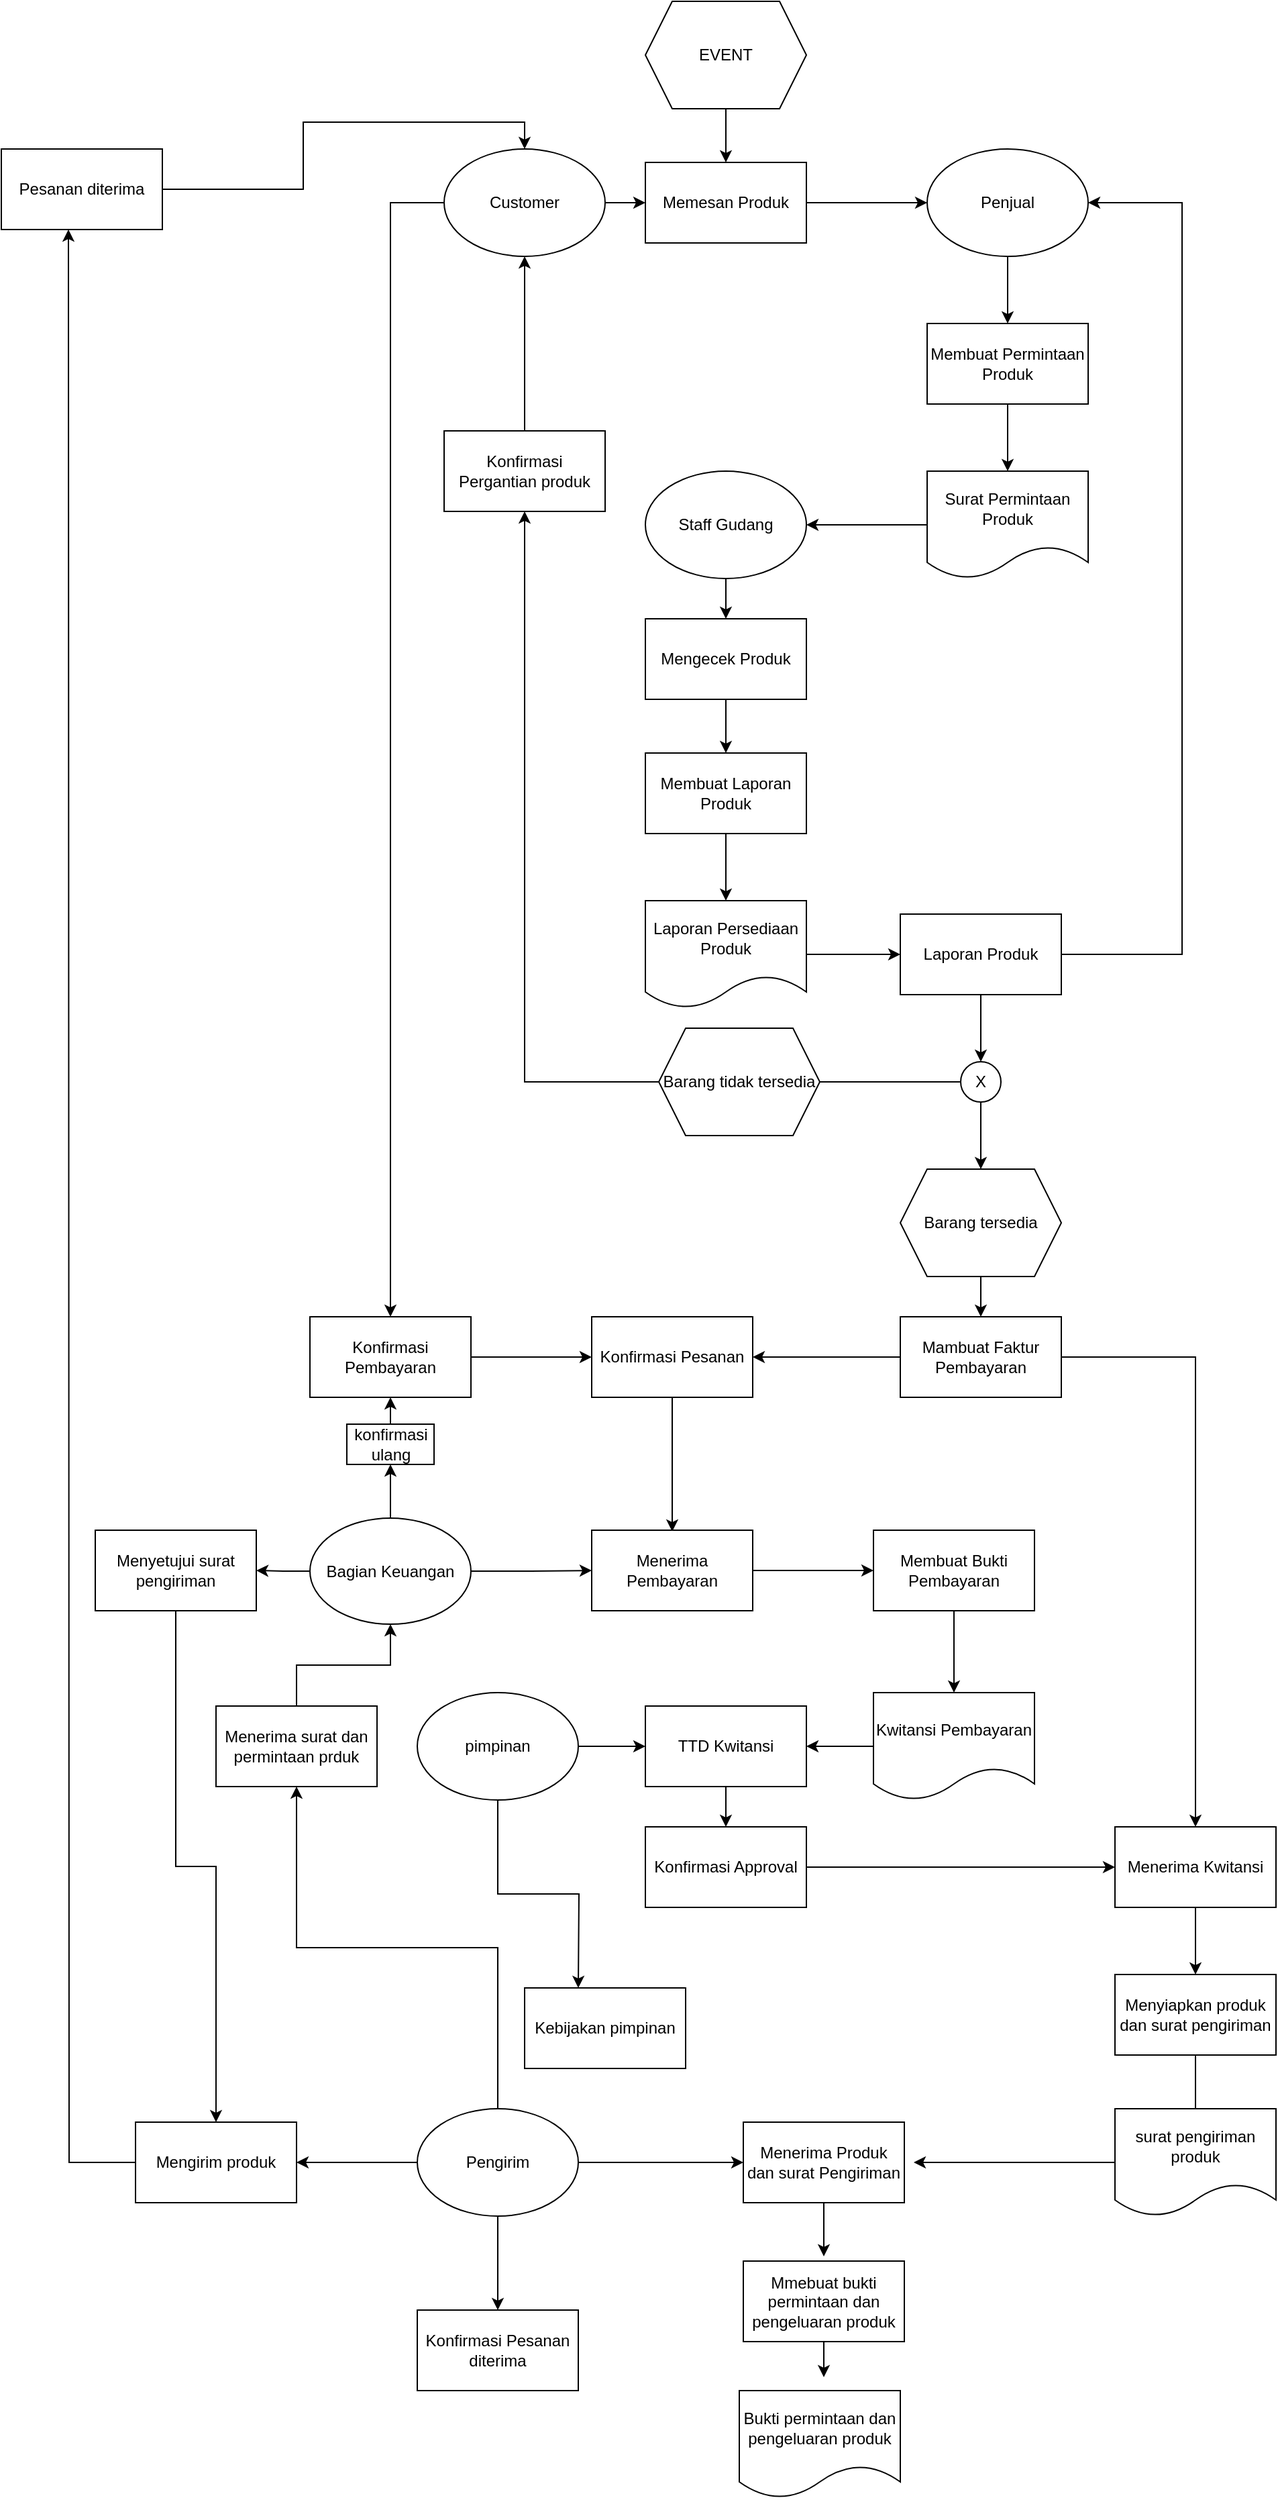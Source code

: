 <mxfile version="21.1.5" type="github">
  <diagram name="Halaman-1" id="Ywr9QHLUBhNiAVQOPzEp">
    <mxGraphModel dx="1927" dy="494" grid="1" gridSize="10" guides="1" tooltips="1" connect="1" arrows="1" fold="1" page="1" pageScale="1" pageWidth="827" pageHeight="1169" math="0" shadow="0">
      <root>
        <mxCell id="0" />
        <mxCell id="1" parent="0" />
        <mxCell id="Z0jCqyN2fE5lK8tI6crm-2" value="EVENT" style="shape=hexagon;perimeter=hexagonPerimeter2;whiteSpace=wrap;html=1;fixedSize=1;" vertex="1" parent="1">
          <mxGeometry x="340" y="40" width="120" height="80" as="geometry" />
        </mxCell>
        <mxCell id="Z0jCqyN2fE5lK8tI6crm-3" value="" style="endArrow=classic;html=1;rounded=0;" edge="1" parent="1">
          <mxGeometry width="50" height="50" relative="1" as="geometry">
            <mxPoint x="400" y="120" as="sourcePoint" />
            <mxPoint x="400" y="160" as="targetPoint" />
          </mxGeometry>
        </mxCell>
        <mxCell id="Z0jCqyN2fE5lK8tI6crm-8" style="edgeStyle=orthogonalEdgeStyle;rounded=0;orthogonalLoop=1;jettySize=auto;html=1;" edge="1" parent="1" source="Z0jCqyN2fE5lK8tI6crm-4">
          <mxGeometry relative="1" as="geometry">
            <mxPoint x="550" y="190" as="targetPoint" />
          </mxGeometry>
        </mxCell>
        <mxCell id="Z0jCqyN2fE5lK8tI6crm-4" value="Memesan Produk" style="rounded=0;whiteSpace=wrap;html=1;" vertex="1" parent="1">
          <mxGeometry x="340" y="160" width="120" height="60" as="geometry" />
        </mxCell>
        <mxCell id="Z0jCqyN2fE5lK8tI6crm-6" style="edgeStyle=orthogonalEdgeStyle;rounded=0;orthogonalLoop=1;jettySize=auto;html=1;entryX=0;entryY=0.5;entryDx=0;entryDy=0;" edge="1" parent="1" source="Z0jCqyN2fE5lK8tI6crm-5" target="Z0jCqyN2fE5lK8tI6crm-4">
          <mxGeometry relative="1" as="geometry" />
        </mxCell>
        <mxCell id="Z0jCqyN2fE5lK8tI6crm-51" style="edgeStyle=orthogonalEdgeStyle;rounded=0;orthogonalLoop=1;jettySize=auto;html=1;entryX=0.5;entryY=0;entryDx=0;entryDy=0;" edge="1" parent="1" source="Z0jCqyN2fE5lK8tI6crm-5" target="Z0jCqyN2fE5lK8tI6crm-53">
          <mxGeometry relative="1" as="geometry">
            <mxPoint x="140" y="1010" as="targetPoint" />
            <Array as="points">
              <mxPoint x="150" y="190" />
            </Array>
          </mxGeometry>
        </mxCell>
        <mxCell id="Z0jCqyN2fE5lK8tI6crm-5" value="Customer" style="ellipse;whiteSpace=wrap;html=1;" vertex="1" parent="1">
          <mxGeometry x="190" y="150" width="120" height="80" as="geometry" />
        </mxCell>
        <mxCell id="Z0jCqyN2fE5lK8tI6crm-10" style="edgeStyle=orthogonalEdgeStyle;rounded=0;orthogonalLoop=1;jettySize=auto;html=1;" edge="1" parent="1" source="Z0jCqyN2fE5lK8tI6crm-7">
          <mxGeometry relative="1" as="geometry">
            <mxPoint x="610" y="280" as="targetPoint" />
          </mxGeometry>
        </mxCell>
        <mxCell id="Z0jCqyN2fE5lK8tI6crm-7" value="Penjual" style="ellipse;whiteSpace=wrap;html=1;" vertex="1" parent="1">
          <mxGeometry x="550" y="150" width="120" height="80" as="geometry" />
        </mxCell>
        <mxCell id="Z0jCqyN2fE5lK8tI6crm-12" style="edgeStyle=orthogonalEdgeStyle;rounded=0;orthogonalLoop=1;jettySize=auto;html=1;" edge="1" parent="1" source="Z0jCqyN2fE5lK8tI6crm-9">
          <mxGeometry relative="1" as="geometry">
            <mxPoint x="610" y="390" as="targetPoint" />
          </mxGeometry>
        </mxCell>
        <mxCell id="Z0jCqyN2fE5lK8tI6crm-9" value="Membuat Permintaan Produk" style="rounded=0;whiteSpace=wrap;html=1;" vertex="1" parent="1">
          <mxGeometry x="550" y="280" width="120" height="60" as="geometry" />
        </mxCell>
        <mxCell id="Z0jCqyN2fE5lK8tI6crm-14" style="edgeStyle=orthogonalEdgeStyle;rounded=0;orthogonalLoop=1;jettySize=auto;html=1;entryX=1;entryY=0.5;entryDx=0;entryDy=0;" edge="1" parent="1" source="Z0jCqyN2fE5lK8tI6crm-11" target="Z0jCqyN2fE5lK8tI6crm-13">
          <mxGeometry relative="1" as="geometry" />
        </mxCell>
        <mxCell id="Z0jCqyN2fE5lK8tI6crm-11" value="Surat Permintaan Produk" style="shape=document;whiteSpace=wrap;html=1;boundedLbl=1;" vertex="1" parent="1">
          <mxGeometry x="550" y="390" width="120" height="80" as="geometry" />
        </mxCell>
        <mxCell id="Z0jCqyN2fE5lK8tI6crm-15" style="edgeStyle=orthogonalEdgeStyle;rounded=0;orthogonalLoop=1;jettySize=auto;html=1;" edge="1" parent="1" source="Z0jCqyN2fE5lK8tI6crm-13">
          <mxGeometry relative="1" as="geometry">
            <mxPoint x="400" y="500" as="targetPoint" />
          </mxGeometry>
        </mxCell>
        <mxCell id="Z0jCqyN2fE5lK8tI6crm-13" value="Staff Gudang" style="ellipse;whiteSpace=wrap;html=1;" vertex="1" parent="1">
          <mxGeometry x="340" y="390" width="120" height="80" as="geometry" />
        </mxCell>
        <mxCell id="Z0jCqyN2fE5lK8tI6crm-18" style="edgeStyle=orthogonalEdgeStyle;rounded=0;orthogonalLoop=1;jettySize=auto;html=1;entryX=0.5;entryY=0;entryDx=0;entryDy=0;" edge="1" parent="1" source="Z0jCqyN2fE5lK8tI6crm-16" target="Z0jCqyN2fE5lK8tI6crm-17">
          <mxGeometry relative="1" as="geometry" />
        </mxCell>
        <mxCell id="Z0jCqyN2fE5lK8tI6crm-16" value="Mengecek Produk" style="rounded=0;whiteSpace=wrap;html=1;" vertex="1" parent="1">
          <mxGeometry x="340" y="500" width="120" height="60" as="geometry" />
        </mxCell>
        <mxCell id="Z0jCqyN2fE5lK8tI6crm-20" style="edgeStyle=orthogonalEdgeStyle;rounded=0;orthogonalLoop=1;jettySize=auto;html=1;entryX=0.5;entryY=0;entryDx=0;entryDy=0;" edge="1" parent="1" source="Z0jCqyN2fE5lK8tI6crm-17" target="Z0jCqyN2fE5lK8tI6crm-19">
          <mxGeometry relative="1" as="geometry" />
        </mxCell>
        <mxCell id="Z0jCqyN2fE5lK8tI6crm-17" value="Membuat Laporan Produk" style="rounded=0;whiteSpace=wrap;html=1;" vertex="1" parent="1">
          <mxGeometry x="340" y="600" width="120" height="60" as="geometry" />
        </mxCell>
        <mxCell id="Z0jCqyN2fE5lK8tI6crm-30" style="edgeStyle=orthogonalEdgeStyle;rounded=0;orthogonalLoop=1;jettySize=auto;html=1;entryX=0;entryY=0.5;entryDx=0;entryDy=0;" edge="1" parent="1" source="Z0jCqyN2fE5lK8tI6crm-19" target="Z0jCqyN2fE5lK8tI6crm-28">
          <mxGeometry relative="1" as="geometry" />
        </mxCell>
        <mxCell id="Z0jCqyN2fE5lK8tI6crm-19" value="Laporan Persediaan Produk" style="shape=document;whiteSpace=wrap;html=1;boundedLbl=1;" vertex="1" parent="1">
          <mxGeometry x="340" y="710" width="120" height="80" as="geometry" />
        </mxCell>
        <mxCell id="Z0jCqyN2fE5lK8tI6crm-32" style="edgeStyle=orthogonalEdgeStyle;rounded=0;orthogonalLoop=1;jettySize=auto;html=1;entryX=1;entryY=0.5;entryDx=0;entryDy=0;" edge="1" parent="1" source="Z0jCqyN2fE5lK8tI6crm-28" target="Z0jCqyN2fE5lK8tI6crm-7">
          <mxGeometry relative="1" as="geometry">
            <mxPoint x="750" y="190" as="targetPoint" />
            <Array as="points">
              <mxPoint x="740" y="750" />
              <mxPoint x="740" y="190" />
            </Array>
          </mxGeometry>
        </mxCell>
        <mxCell id="Z0jCqyN2fE5lK8tI6crm-36" style="edgeStyle=orthogonalEdgeStyle;rounded=0;orthogonalLoop=1;jettySize=auto;html=1;" edge="1" parent="1" source="Z0jCqyN2fE5lK8tI6crm-28">
          <mxGeometry relative="1" as="geometry">
            <mxPoint x="590" y="830" as="targetPoint" />
          </mxGeometry>
        </mxCell>
        <mxCell id="Z0jCqyN2fE5lK8tI6crm-28" value="Laporan Produk" style="rounded=0;whiteSpace=wrap;html=1;" vertex="1" parent="1">
          <mxGeometry x="530" y="720" width="120" height="60" as="geometry" />
        </mxCell>
        <mxCell id="Z0jCqyN2fE5lK8tI6crm-38" style="edgeStyle=orthogonalEdgeStyle;rounded=0;orthogonalLoop=1;jettySize=auto;html=1;entryX=0.5;entryY=1;entryDx=0;entryDy=0;" edge="1" parent="1" source="Z0jCqyN2fE5lK8tI6crm-37" target="Z0jCqyN2fE5lK8tI6crm-39">
          <mxGeometry relative="1" as="geometry">
            <mxPoint x="220" y="480" as="targetPoint" />
          </mxGeometry>
        </mxCell>
        <mxCell id="Z0jCqyN2fE5lK8tI6crm-41" style="edgeStyle=orthogonalEdgeStyle;rounded=0;orthogonalLoop=1;jettySize=auto;html=1;" edge="1" parent="1" source="Z0jCqyN2fE5lK8tI6crm-37">
          <mxGeometry relative="1" as="geometry">
            <mxPoint x="590" y="910" as="targetPoint" />
          </mxGeometry>
        </mxCell>
        <mxCell id="Z0jCqyN2fE5lK8tI6crm-37" value="X" style="ellipse;whiteSpace=wrap;html=1;aspect=fixed;" vertex="1" parent="1">
          <mxGeometry x="575" y="830" width="30" height="30" as="geometry" />
        </mxCell>
        <mxCell id="Z0jCqyN2fE5lK8tI6crm-45" style="edgeStyle=orthogonalEdgeStyle;rounded=0;orthogonalLoop=1;jettySize=auto;html=1;entryX=0.5;entryY=1;entryDx=0;entryDy=0;" edge="1" parent="1" source="Z0jCqyN2fE5lK8tI6crm-39" target="Z0jCqyN2fE5lK8tI6crm-5">
          <mxGeometry relative="1" as="geometry" />
        </mxCell>
        <mxCell id="Z0jCqyN2fE5lK8tI6crm-39" value="Konfirmasi Pergantian produk" style="rounded=0;whiteSpace=wrap;html=1;" vertex="1" parent="1">
          <mxGeometry x="190" y="360" width="120" height="60" as="geometry" />
        </mxCell>
        <mxCell id="Z0jCqyN2fE5lK8tI6crm-43" value="Barang tidak tersedia" style="shape=hexagon;perimeter=hexagonPerimeter2;whiteSpace=wrap;html=1;fixedSize=1;" vertex="1" parent="1">
          <mxGeometry x="350" y="805" width="120" height="80" as="geometry" />
        </mxCell>
        <mxCell id="Z0jCqyN2fE5lK8tI6crm-47" style="edgeStyle=orthogonalEdgeStyle;rounded=0;orthogonalLoop=1;jettySize=auto;html=1;entryX=0.5;entryY=0;entryDx=0;entryDy=0;" edge="1" parent="1" source="Z0jCqyN2fE5lK8tI6crm-44" target="Z0jCqyN2fE5lK8tI6crm-46">
          <mxGeometry relative="1" as="geometry" />
        </mxCell>
        <mxCell id="Z0jCqyN2fE5lK8tI6crm-44" value="Barang tersedia" style="shape=hexagon;perimeter=hexagonPerimeter2;whiteSpace=wrap;html=1;fixedSize=1;" vertex="1" parent="1">
          <mxGeometry x="530" y="910" width="120" height="80" as="geometry" />
        </mxCell>
        <mxCell id="Z0jCqyN2fE5lK8tI6crm-49" style="edgeStyle=orthogonalEdgeStyle;rounded=0;orthogonalLoop=1;jettySize=auto;html=1;entryX=1;entryY=0.5;entryDx=0;entryDy=0;" edge="1" parent="1" source="Z0jCqyN2fE5lK8tI6crm-46" target="Z0jCqyN2fE5lK8tI6crm-48">
          <mxGeometry relative="1" as="geometry" />
        </mxCell>
        <mxCell id="Z0jCqyN2fE5lK8tI6crm-70" style="edgeStyle=orthogonalEdgeStyle;rounded=0;orthogonalLoop=1;jettySize=auto;html=1;entryX=0.5;entryY=0;entryDx=0;entryDy=0;" edge="1" parent="1" source="Z0jCqyN2fE5lK8tI6crm-46" target="Z0jCqyN2fE5lK8tI6crm-71">
          <mxGeometry relative="1" as="geometry">
            <mxPoint x="690" y="1480.0" as="targetPoint" />
          </mxGeometry>
        </mxCell>
        <mxCell id="Z0jCqyN2fE5lK8tI6crm-46" value="Mambuat Faktur Pembayaran" style="rounded=0;whiteSpace=wrap;html=1;" vertex="1" parent="1">
          <mxGeometry x="530" y="1020" width="120" height="60" as="geometry" />
        </mxCell>
        <mxCell id="Z0jCqyN2fE5lK8tI6crm-56" style="edgeStyle=orthogonalEdgeStyle;rounded=0;orthogonalLoop=1;jettySize=auto;html=1;" edge="1" parent="1" source="Z0jCqyN2fE5lK8tI6crm-48">
          <mxGeometry relative="1" as="geometry">
            <mxPoint x="360" y="1180" as="targetPoint" />
          </mxGeometry>
        </mxCell>
        <mxCell id="Z0jCqyN2fE5lK8tI6crm-48" value="Konfirmasi Pesanan" style="rounded=0;whiteSpace=wrap;html=1;" vertex="1" parent="1">
          <mxGeometry x="300" y="1020" width="120" height="60" as="geometry" />
        </mxCell>
        <mxCell id="Z0jCqyN2fE5lK8tI6crm-54" style="edgeStyle=orthogonalEdgeStyle;rounded=0;orthogonalLoop=1;jettySize=auto;html=1;entryX=0;entryY=0.5;entryDx=0;entryDy=0;" edge="1" parent="1" source="Z0jCqyN2fE5lK8tI6crm-53" target="Z0jCqyN2fE5lK8tI6crm-48">
          <mxGeometry relative="1" as="geometry" />
        </mxCell>
        <mxCell id="Z0jCqyN2fE5lK8tI6crm-53" value="Konfirmasi Pembayaran" style="rounded=0;whiteSpace=wrap;html=1;" vertex="1" parent="1">
          <mxGeometry x="90" y="1020" width="120" height="60" as="geometry" />
        </mxCell>
        <mxCell id="Z0jCqyN2fE5lK8tI6crm-58" style="edgeStyle=orthogonalEdgeStyle;rounded=0;orthogonalLoop=1;jettySize=auto;html=1;entryX=0;entryY=0.5;entryDx=0;entryDy=0;" edge="1" parent="1" source="Z0jCqyN2fE5lK8tI6crm-55" target="Z0jCqyN2fE5lK8tI6crm-57">
          <mxGeometry relative="1" as="geometry" />
        </mxCell>
        <mxCell id="Z0jCqyN2fE5lK8tI6crm-81" style="edgeStyle=orthogonalEdgeStyle;rounded=0;orthogonalLoop=1;jettySize=auto;html=1;entryX=0.5;entryY=1;entryDx=0;entryDy=0;" edge="1" parent="1" source="Z0jCqyN2fE5lK8tI6crm-55" target="Z0jCqyN2fE5lK8tI6crm-80">
          <mxGeometry relative="1" as="geometry" />
        </mxCell>
        <mxCell id="Z0jCqyN2fE5lK8tI6crm-115" style="edgeStyle=orthogonalEdgeStyle;rounded=0;orthogonalLoop=1;jettySize=auto;html=1;entryX=1;entryY=0.5;entryDx=0;entryDy=0;" edge="1" parent="1" source="Z0jCqyN2fE5lK8tI6crm-55" target="Z0jCqyN2fE5lK8tI6crm-108">
          <mxGeometry relative="1" as="geometry" />
        </mxCell>
        <mxCell id="Z0jCqyN2fE5lK8tI6crm-55" value="Bagian Keuangan" style="ellipse;whiteSpace=wrap;html=1;" vertex="1" parent="1">
          <mxGeometry x="90" y="1170" width="120" height="79" as="geometry" />
        </mxCell>
        <mxCell id="Z0jCqyN2fE5lK8tI6crm-60" style="edgeStyle=orthogonalEdgeStyle;rounded=0;orthogonalLoop=1;jettySize=auto;html=1;entryX=0;entryY=0.5;entryDx=0;entryDy=0;" edge="1" parent="1" source="Z0jCqyN2fE5lK8tI6crm-57" target="Z0jCqyN2fE5lK8tI6crm-59">
          <mxGeometry relative="1" as="geometry" />
        </mxCell>
        <mxCell id="Z0jCqyN2fE5lK8tI6crm-57" value="Menerima Pembayaran" style="rounded=0;whiteSpace=wrap;html=1;" vertex="1" parent="1">
          <mxGeometry x="300" y="1179" width="120" height="60" as="geometry" />
        </mxCell>
        <mxCell id="Z0jCqyN2fE5lK8tI6crm-62" style="edgeStyle=orthogonalEdgeStyle;rounded=0;orthogonalLoop=1;jettySize=auto;html=1;entryX=0.5;entryY=0;entryDx=0;entryDy=0;" edge="1" parent="1" source="Z0jCqyN2fE5lK8tI6crm-59" target="Z0jCqyN2fE5lK8tI6crm-61">
          <mxGeometry relative="1" as="geometry" />
        </mxCell>
        <mxCell id="Z0jCqyN2fE5lK8tI6crm-59" value="Membuat Bukti Pembayaran" style="rounded=0;whiteSpace=wrap;html=1;" vertex="1" parent="1">
          <mxGeometry x="510" y="1179" width="120" height="60" as="geometry" />
        </mxCell>
        <mxCell id="Z0jCqyN2fE5lK8tI6crm-67" style="edgeStyle=orthogonalEdgeStyle;rounded=0;orthogonalLoop=1;jettySize=auto;html=1;entryX=1;entryY=0.5;entryDx=0;entryDy=0;" edge="1" parent="1" source="Z0jCqyN2fE5lK8tI6crm-61" target="Z0jCqyN2fE5lK8tI6crm-65">
          <mxGeometry relative="1" as="geometry" />
        </mxCell>
        <mxCell id="Z0jCqyN2fE5lK8tI6crm-61" value="Kwitansi Pembayaran" style="shape=document;whiteSpace=wrap;html=1;boundedLbl=1;" vertex="1" parent="1">
          <mxGeometry x="510" y="1300" width="120" height="80" as="geometry" />
        </mxCell>
        <mxCell id="Z0jCqyN2fE5lK8tI6crm-66" style="edgeStyle=orthogonalEdgeStyle;rounded=0;orthogonalLoop=1;jettySize=auto;html=1;entryX=0;entryY=0.5;entryDx=0;entryDy=0;" edge="1" parent="1" source="Z0jCqyN2fE5lK8tI6crm-63" target="Z0jCqyN2fE5lK8tI6crm-65">
          <mxGeometry relative="1" as="geometry" />
        </mxCell>
        <mxCell id="Z0jCqyN2fE5lK8tI6crm-111" style="edgeStyle=orthogonalEdgeStyle;rounded=0;orthogonalLoop=1;jettySize=auto;html=1;" edge="1" parent="1" source="Z0jCqyN2fE5lK8tI6crm-63">
          <mxGeometry relative="1" as="geometry">
            <mxPoint x="290" y="1520" as="targetPoint" />
          </mxGeometry>
        </mxCell>
        <mxCell id="Z0jCqyN2fE5lK8tI6crm-63" value="pimpinan" style="ellipse;whiteSpace=wrap;html=1;" vertex="1" parent="1">
          <mxGeometry x="170" y="1300" width="120" height="80" as="geometry" />
        </mxCell>
        <mxCell id="Z0jCqyN2fE5lK8tI6crm-68" style="edgeStyle=orthogonalEdgeStyle;rounded=0;orthogonalLoop=1;jettySize=auto;html=1;" edge="1" parent="1" source="Z0jCqyN2fE5lK8tI6crm-65">
          <mxGeometry relative="1" as="geometry">
            <mxPoint x="400" y="1400.0" as="targetPoint" />
          </mxGeometry>
        </mxCell>
        <mxCell id="Z0jCqyN2fE5lK8tI6crm-65" value="TTD Kwitansi" style="rounded=0;whiteSpace=wrap;html=1;" vertex="1" parent="1">
          <mxGeometry x="340" y="1310" width="120" height="60" as="geometry" />
        </mxCell>
        <mxCell id="Z0jCqyN2fE5lK8tI6crm-74" style="edgeStyle=orthogonalEdgeStyle;rounded=0;orthogonalLoop=1;jettySize=auto;html=1;entryX=0;entryY=0.5;entryDx=0;entryDy=0;" edge="1" parent="1" source="Z0jCqyN2fE5lK8tI6crm-69" target="Z0jCqyN2fE5lK8tI6crm-71">
          <mxGeometry relative="1" as="geometry" />
        </mxCell>
        <mxCell id="Z0jCqyN2fE5lK8tI6crm-69" value="Konfirmasi Approval" style="rounded=0;whiteSpace=wrap;html=1;" vertex="1" parent="1">
          <mxGeometry x="340" y="1400" width="120" height="60" as="geometry" />
        </mxCell>
        <mxCell id="Z0jCqyN2fE5lK8tI6crm-75" style="edgeStyle=orthogonalEdgeStyle;rounded=0;orthogonalLoop=1;jettySize=auto;html=1;" edge="1" parent="1" source="Z0jCqyN2fE5lK8tI6crm-71">
          <mxGeometry relative="1" as="geometry">
            <mxPoint x="750" y="1510.0" as="targetPoint" />
          </mxGeometry>
        </mxCell>
        <mxCell id="Z0jCqyN2fE5lK8tI6crm-71" value="Menerima Kwitansi" style="rounded=0;whiteSpace=wrap;html=1;" vertex="1" parent="1">
          <mxGeometry x="690" y="1400" width="120" height="60" as="geometry" />
        </mxCell>
        <mxCell id="Z0jCqyN2fE5lK8tI6crm-78" style="edgeStyle=orthogonalEdgeStyle;rounded=0;orthogonalLoop=1;jettySize=auto;html=1;entryX=0.5;entryY=0;entryDx=0;entryDy=0;" edge="1" parent="1" source="Z0jCqyN2fE5lK8tI6crm-76">
          <mxGeometry relative="1" as="geometry">
            <mxPoint x="750" y="1620.0" as="targetPoint" />
          </mxGeometry>
        </mxCell>
        <mxCell id="Z0jCqyN2fE5lK8tI6crm-76" value="Menyiapkan produk dan surat pengiriman" style="rounded=0;whiteSpace=wrap;html=1;" vertex="1" parent="1">
          <mxGeometry x="690" y="1510" width="120" height="60" as="geometry" />
        </mxCell>
        <mxCell id="Z0jCqyN2fE5lK8tI6crm-89" style="edgeStyle=orthogonalEdgeStyle;rounded=0;orthogonalLoop=1;jettySize=auto;html=1;" edge="1" parent="1" source="Z0jCqyN2fE5lK8tI6crm-79">
          <mxGeometry relative="1" as="geometry">
            <mxPoint x="540" y="1650" as="targetPoint" />
          </mxGeometry>
        </mxCell>
        <mxCell id="Z0jCqyN2fE5lK8tI6crm-79" value="surat pengiriman produk" style="shape=document;whiteSpace=wrap;html=1;boundedLbl=1;" vertex="1" parent="1">
          <mxGeometry x="690" y="1610" width="120" height="80" as="geometry" />
        </mxCell>
        <mxCell id="Z0jCqyN2fE5lK8tI6crm-80" value="konfirmasi ulang" style="rounded=0;whiteSpace=wrap;html=1;" vertex="1" parent="1">
          <mxGeometry x="117.5" y="1100" width="65" height="30" as="geometry" />
        </mxCell>
        <mxCell id="Z0jCqyN2fE5lK8tI6crm-82" value="" style="endArrow=classic;html=1;rounded=0;entryX=0.5;entryY=1;entryDx=0;entryDy=0;" edge="1" parent="1" target="Z0jCqyN2fE5lK8tI6crm-53">
          <mxGeometry width="50" height="50" relative="1" as="geometry">
            <mxPoint x="150" y="1100" as="sourcePoint" />
            <mxPoint x="200" y="1050" as="targetPoint" />
          </mxGeometry>
        </mxCell>
        <mxCell id="Z0jCqyN2fE5lK8tI6crm-87" style="edgeStyle=orthogonalEdgeStyle;rounded=0;orthogonalLoop=1;jettySize=auto;html=1;" edge="1" parent="1" source="Z0jCqyN2fE5lK8tI6crm-84" target="Z0jCqyN2fE5lK8tI6crm-85">
          <mxGeometry relative="1" as="geometry" />
        </mxCell>
        <mxCell id="Z0jCqyN2fE5lK8tI6crm-107" style="edgeStyle=orthogonalEdgeStyle;rounded=0;orthogonalLoop=1;jettySize=auto;html=1;entryX=0.5;entryY=1;entryDx=0;entryDy=0;" edge="1" parent="1" source="Z0jCqyN2fE5lK8tI6crm-84" target="Z0jCqyN2fE5lK8tI6crm-99">
          <mxGeometry relative="1" as="geometry">
            <Array as="points">
              <mxPoint x="230" y="1490" />
              <mxPoint x="80" y="1490" />
            </Array>
          </mxGeometry>
        </mxCell>
        <mxCell id="Z0jCqyN2fE5lK8tI6crm-110" style="edgeStyle=orthogonalEdgeStyle;rounded=0;orthogonalLoop=1;jettySize=auto;html=1;entryX=1;entryY=0.5;entryDx=0;entryDy=0;" edge="1" parent="1" source="Z0jCqyN2fE5lK8tI6crm-84" target="Z0jCqyN2fE5lK8tI6crm-103">
          <mxGeometry relative="1" as="geometry">
            <mxPoint x="130" y="1650" as="targetPoint" />
          </mxGeometry>
        </mxCell>
        <mxCell id="Z0jCqyN2fE5lK8tI6crm-113" style="edgeStyle=orthogonalEdgeStyle;rounded=0;orthogonalLoop=1;jettySize=auto;html=1;" edge="1" parent="1" source="Z0jCqyN2fE5lK8tI6crm-84">
          <mxGeometry relative="1" as="geometry">
            <mxPoint x="230" y="1760" as="targetPoint" />
          </mxGeometry>
        </mxCell>
        <mxCell id="Z0jCqyN2fE5lK8tI6crm-84" value="Pengirim" style="ellipse;whiteSpace=wrap;html=1;" vertex="1" parent="1">
          <mxGeometry x="170" y="1610" width="120" height="80" as="geometry" />
        </mxCell>
        <mxCell id="Z0jCqyN2fE5lK8tI6crm-93" style="edgeStyle=orthogonalEdgeStyle;rounded=0;orthogonalLoop=1;jettySize=auto;html=1;" edge="1" parent="1" source="Z0jCqyN2fE5lK8tI6crm-85">
          <mxGeometry relative="1" as="geometry">
            <mxPoint x="473" y="1720" as="targetPoint" />
          </mxGeometry>
        </mxCell>
        <mxCell id="Z0jCqyN2fE5lK8tI6crm-85" value="Menerima Produk dan surat Pengiriman" style="rounded=0;whiteSpace=wrap;html=1;" vertex="1" parent="1">
          <mxGeometry x="413" y="1620" width="120" height="60" as="geometry" />
        </mxCell>
        <mxCell id="Z0jCqyN2fE5lK8tI6crm-97" style="edgeStyle=orthogonalEdgeStyle;rounded=0;orthogonalLoop=1;jettySize=auto;html=1;" edge="1" parent="1" source="Z0jCqyN2fE5lK8tI6crm-90">
          <mxGeometry relative="1" as="geometry">
            <mxPoint x="473" y="1810" as="targetPoint" />
          </mxGeometry>
        </mxCell>
        <mxCell id="Z0jCqyN2fE5lK8tI6crm-90" value="Mmebuat bukti permintaan dan pengeluaran produk" style="rounded=0;whiteSpace=wrap;html=1;" vertex="1" parent="1">
          <mxGeometry x="413" y="1723.5" width="120" height="60" as="geometry" />
        </mxCell>
        <mxCell id="Z0jCqyN2fE5lK8tI6crm-94" value="Bukti permintaan dan pengeluaran produk" style="shape=document;whiteSpace=wrap;html=1;boundedLbl=1;" vertex="1" parent="1">
          <mxGeometry x="410" y="1820" width="120" height="80" as="geometry" />
        </mxCell>
        <mxCell id="Z0jCqyN2fE5lK8tI6crm-100" value="" style="edgeStyle=orthogonalEdgeStyle;rounded=0;orthogonalLoop=1;jettySize=auto;html=1;" edge="1" parent="1" source="Z0jCqyN2fE5lK8tI6crm-99" target="Z0jCqyN2fE5lK8tI6crm-55">
          <mxGeometry relative="1" as="geometry" />
        </mxCell>
        <mxCell id="Z0jCqyN2fE5lK8tI6crm-99" value="Menerima surat dan permintaan prduk" style="rounded=0;whiteSpace=wrap;html=1;" vertex="1" parent="1">
          <mxGeometry x="20" y="1310" width="120" height="60" as="geometry" />
        </mxCell>
        <mxCell id="Z0jCqyN2fE5lK8tI6crm-104" style="edgeStyle=orthogonalEdgeStyle;rounded=0;orthogonalLoop=1;jettySize=auto;html=1;" edge="1" parent="1" source="Z0jCqyN2fE5lK8tI6crm-103">
          <mxGeometry relative="1" as="geometry">
            <mxPoint x="-90" y="210" as="targetPoint" />
          </mxGeometry>
        </mxCell>
        <mxCell id="Z0jCqyN2fE5lK8tI6crm-103" value="Mengirim produk" style="rounded=0;whiteSpace=wrap;html=1;" vertex="1" parent="1">
          <mxGeometry x="-40" y="1620" width="120" height="60" as="geometry" />
        </mxCell>
        <mxCell id="Z0jCqyN2fE5lK8tI6crm-106" style="edgeStyle=orthogonalEdgeStyle;rounded=0;orthogonalLoop=1;jettySize=auto;html=1;entryX=0.5;entryY=0;entryDx=0;entryDy=0;" edge="1" parent="1" source="Z0jCqyN2fE5lK8tI6crm-105" target="Z0jCqyN2fE5lK8tI6crm-5">
          <mxGeometry relative="1" as="geometry" />
        </mxCell>
        <mxCell id="Z0jCqyN2fE5lK8tI6crm-105" value="Pesanan diterima" style="rounded=0;whiteSpace=wrap;html=1;" vertex="1" parent="1">
          <mxGeometry x="-140" y="150" width="120" height="60" as="geometry" />
        </mxCell>
        <mxCell id="Z0jCqyN2fE5lK8tI6crm-109" style="edgeStyle=orthogonalEdgeStyle;rounded=0;orthogonalLoop=1;jettySize=auto;html=1;entryX=0.5;entryY=0;entryDx=0;entryDy=0;" edge="1" parent="1" source="Z0jCqyN2fE5lK8tI6crm-108" target="Z0jCqyN2fE5lK8tI6crm-103">
          <mxGeometry relative="1" as="geometry">
            <mxPoint x="-10" y="1630" as="targetPoint" />
          </mxGeometry>
        </mxCell>
        <mxCell id="Z0jCqyN2fE5lK8tI6crm-108" value="Menyetujui surat pengiriman" style="rounded=0;whiteSpace=wrap;html=1;" vertex="1" parent="1">
          <mxGeometry x="-70" y="1179" width="120" height="60" as="geometry" />
        </mxCell>
        <mxCell id="Z0jCqyN2fE5lK8tI6crm-112" value="Kebijakan pimpinan" style="rounded=0;whiteSpace=wrap;html=1;" vertex="1" parent="1">
          <mxGeometry x="250" y="1520" width="120" height="60" as="geometry" />
        </mxCell>
        <mxCell id="Z0jCqyN2fE5lK8tI6crm-114" value="Konfirmasi Pesanan diterima" style="rounded=0;whiteSpace=wrap;html=1;" vertex="1" parent="1">
          <mxGeometry x="170" y="1760" width="120" height="60" as="geometry" />
        </mxCell>
      </root>
    </mxGraphModel>
  </diagram>
</mxfile>
